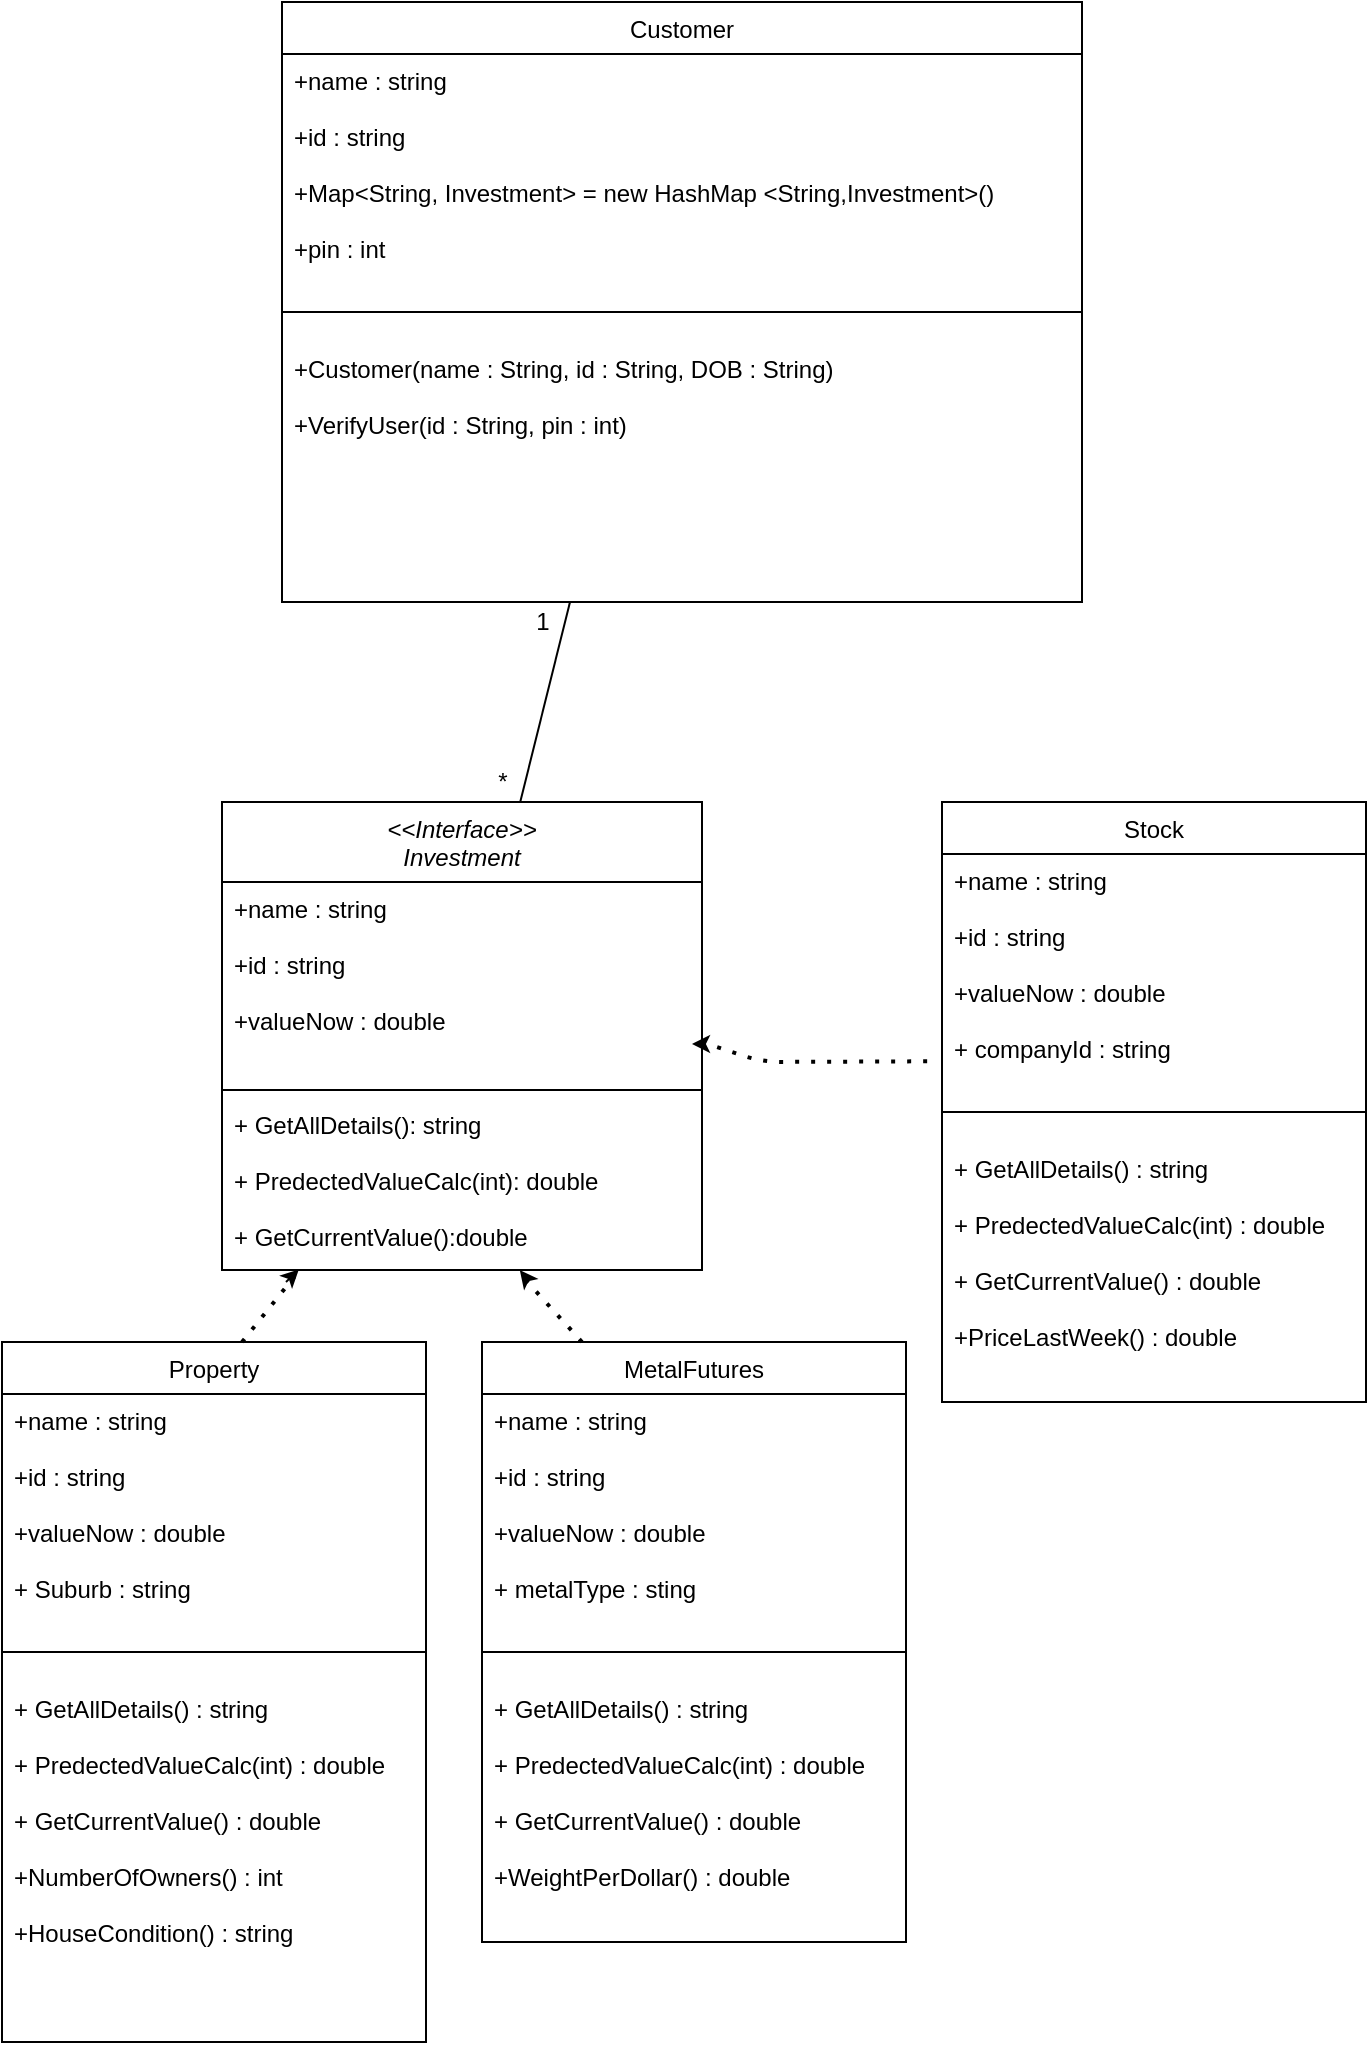 <mxfile version="14.6.9" type="github">
  <diagram id="C5RBs43oDa-KdzZeNtuy" name="Page-1">
    <mxGraphModel dx="2372" dy="1114" grid="1" gridSize="10" guides="1" tooltips="1" connect="1" arrows="1" fold="1" page="1" pageScale="1" pageWidth="827" pageHeight="1169" math="0" shadow="0">
      <root>
        <mxCell id="WIyWlLk6GJQsqaUBKTNV-0" />
        <mxCell id="WIyWlLk6GJQsqaUBKTNV-1" parent="WIyWlLk6GJQsqaUBKTNV-0" />
        <mxCell id="zkfFHV4jXpPFQw0GAbJ--0" value="&lt;&lt;Interface&gt;&gt;&#xa;Investment" style="swimlane;fontStyle=2;align=center;verticalAlign=top;childLayout=stackLayout;horizontal=1;startSize=40;horizontalStack=0;resizeParent=1;resizeLast=0;collapsible=1;marginBottom=0;rounded=0;shadow=0;strokeWidth=1;" parent="WIyWlLk6GJQsqaUBKTNV-1" vertex="1">
          <mxGeometry x="220" y="410" width="240" height="234" as="geometry">
            <mxRectangle x="230" y="140" width="160" height="26" as="alternateBounds" />
          </mxGeometry>
        </mxCell>
        <mxCell id="zkfFHV4jXpPFQw0GAbJ--2" value="+name : string&#xa;&#xa;+id : string&#xa;&#xa;+valueNow : double" style="text;align=left;verticalAlign=top;spacingLeft=4;spacingRight=4;overflow=hidden;rotatable=0;points=[[0,0.5],[1,0.5]];portConstraint=eastwest;rounded=0;shadow=0;html=0;" parent="zkfFHV4jXpPFQw0GAbJ--0" vertex="1">
          <mxGeometry y="40" width="240" height="100" as="geometry" />
        </mxCell>
        <mxCell id="402vDbEup81H-UOFlJ3d-4" value="" style="endArrow=classic;html=1;fillColor=#FFFFFF;" edge="1" parent="zkfFHV4jXpPFQw0GAbJ--0">
          <mxGeometry width="50" height="50" relative="1" as="geometry">
            <mxPoint x="240" y="121" as="sourcePoint" />
            <mxPoint x="235" y="121" as="targetPoint" />
            <Array as="points">
              <mxPoint x="240" y="121" />
            </Array>
          </mxGeometry>
        </mxCell>
        <mxCell id="zkfFHV4jXpPFQw0GAbJ--4" value="" style="line;html=1;strokeWidth=1;align=left;verticalAlign=middle;spacingTop=-1;spacingLeft=3;spacingRight=3;rotatable=0;labelPosition=right;points=[];portConstraint=eastwest;" parent="zkfFHV4jXpPFQw0GAbJ--0" vertex="1">
          <mxGeometry y="140" width="240" height="8" as="geometry" />
        </mxCell>
        <mxCell id="zkfFHV4jXpPFQw0GAbJ--5" value="+ GetAllDetails(): string&#xa;&#xa;+ PredectedValueCalc(int): double&#xa;&#xa;+ GetCurrentValue():double" style="text;align=left;verticalAlign=top;spacingLeft=4;spacingRight=4;overflow=hidden;rotatable=0;points=[[0,0.5],[1,0.5]];portConstraint=eastwest;" parent="zkfFHV4jXpPFQw0GAbJ--0" vertex="1">
          <mxGeometry y="148" width="240" height="86" as="geometry" />
        </mxCell>
        <mxCell id="zkfFHV4jXpPFQw0GAbJ--17" value="Stock" style="swimlane;fontStyle=0;align=center;verticalAlign=top;childLayout=stackLayout;horizontal=1;startSize=26;horizontalStack=0;resizeParent=1;resizeLast=0;collapsible=1;marginBottom=0;rounded=0;shadow=0;strokeWidth=1;" parent="WIyWlLk6GJQsqaUBKTNV-1" vertex="1">
          <mxGeometry x="580" y="410" width="212" height="300" as="geometry">
            <mxRectangle x="550" y="140" width="160" height="26" as="alternateBounds" />
          </mxGeometry>
        </mxCell>
        <mxCell id="zkfFHV4jXpPFQw0GAbJ--18" value="+name : string&#xa;&#xa;+id : string&#xa;&#xa;+valueNow : double&#xa;&#xa;+ companyId : string" style="text;align=left;verticalAlign=top;spacingLeft=4;spacingRight=4;overflow=hidden;rotatable=0;points=[[0,0.5],[1,0.5]];portConstraint=eastwest;" parent="zkfFHV4jXpPFQw0GAbJ--17" vertex="1">
          <mxGeometry y="26" width="212" height="114" as="geometry" />
        </mxCell>
        <mxCell id="zkfFHV4jXpPFQw0GAbJ--23" value="" style="line;html=1;strokeWidth=1;align=left;verticalAlign=middle;spacingTop=-1;spacingLeft=3;spacingRight=3;rotatable=0;labelPosition=right;points=[];portConstraint=eastwest;" parent="zkfFHV4jXpPFQw0GAbJ--17" vertex="1">
          <mxGeometry y="140" width="212" height="30" as="geometry" />
        </mxCell>
        <mxCell id="zkfFHV4jXpPFQw0GAbJ--24" value="+ GetAllDetails() : string&#xa;&#xa;+ PredectedValueCalc(int) : double&#xa;&#xa;+ GetCurrentValue() : double&#xa;&#xa;+PriceLastWeek() : double" style="text;align=left;verticalAlign=top;spacingLeft=4;spacingRight=4;overflow=hidden;rotatable=0;points=[[0,0.5],[1,0.5]];portConstraint=eastwest;" parent="zkfFHV4jXpPFQw0GAbJ--17" vertex="1">
          <mxGeometry y="170" width="212" height="130" as="geometry" />
        </mxCell>
        <mxCell id="402vDbEup81H-UOFlJ3d-3" value="" style="endArrow=none;dashed=1;html=1;dashPattern=1 3;strokeWidth=2;fillColor=#FFFFFF;entryX=-0.01;entryY=0.909;entryDx=0;entryDy=0;entryPerimeter=0;" edge="1" parent="WIyWlLk6GJQsqaUBKTNV-1" target="zkfFHV4jXpPFQw0GAbJ--18">
          <mxGeometry width="50" height="50" relative="1" as="geometry">
            <mxPoint x="460" y="530" as="sourcePoint" />
            <mxPoint x="588" y="580" as="targetPoint" />
            <Array as="points">
              <mxPoint x="490" y="540" />
            </Array>
          </mxGeometry>
        </mxCell>
        <mxCell id="402vDbEup81H-UOFlJ3d-11" value="Property" style="swimlane;fontStyle=0;align=center;verticalAlign=top;childLayout=stackLayout;horizontal=1;startSize=26;horizontalStack=0;resizeParent=1;resizeLast=0;collapsible=1;marginBottom=0;rounded=0;shadow=0;strokeWidth=1;" vertex="1" parent="WIyWlLk6GJQsqaUBKTNV-1">
          <mxGeometry x="110" y="680" width="212" height="350" as="geometry">
            <mxRectangle x="550" y="140" width="160" height="26" as="alternateBounds" />
          </mxGeometry>
        </mxCell>
        <mxCell id="402vDbEup81H-UOFlJ3d-16" value="" style="endArrow=none;dashed=1;html=1;dashPattern=1 3;strokeWidth=2;fillColor=#FFFFFF;entryX=0.163;entryY=0.996;entryDx=0;entryDy=0;entryPerimeter=0;" edge="1" parent="402vDbEup81H-UOFlJ3d-11" target="zkfFHV4jXpPFQw0GAbJ--5">
          <mxGeometry width="50" height="50" relative="1" as="geometry">
            <mxPoint x="120" as="sourcePoint" />
            <mxPoint x="140" y="-30" as="targetPoint" />
          </mxGeometry>
        </mxCell>
        <mxCell id="402vDbEup81H-UOFlJ3d-12" value="+name : string&#xa;&#xa;+id : string&#xa;&#xa;+valueNow : double&#xa;&#xa;+ Suburb : string" style="text;align=left;verticalAlign=top;spacingLeft=4;spacingRight=4;overflow=hidden;rotatable=0;points=[[0,0.5],[1,0.5]];portConstraint=eastwest;" vertex="1" parent="402vDbEup81H-UOFlJ3d-11">
          <mxGeometry y="26" width="212" height="114" as="geometry" />
        </mxCell>
        <mxCell id="402vDbEup81H-UOFlJ3d-13" value="" style="line;html=1;strokeWidth=1;align=left;verticalAlign=middle;spacingTop=-1;spacingLeft=3;spacingRight=3;rotatable=0;labelPosition=right;points=[];portConstraint=eastwest;" vertex="1" parent="402vDbEup81H-UOFlJ3d-11">
          <mxGeometry y="140" width="212" height="30" as="geometry" />
        </mxCell>
        <mxCell id="402vDbEup81H-UOFlJ3d-14" value="+ GetAllDetails() : string&#xa;&#xa;+ PredectedValueCalc(int) : double&#xa;&#xa;+ GetCurrentValue() : double&#xa;&#xa;+NumberOfOwners() : int&#xa;&#xa;+HouseCondition() : string" style="text;align=left;verticalAlign=top;spacingLeft=4;spacingRight=4;overflow=hidden;rotatable=0;points=[[0,0.5],[1,0.5]];portConstraint=eastwest;" vertex="1" parent="402vDbEup81H-UOFlJ3d-11">
          <mxGeometry y="170" width="212" height="180" as="geometry" />
        </mxCell>
        <mxCell id="402vDbEup81H-UOFlJ3d-17" value="" style="endArrow=classic;html=1;fillColor=#FFFFFF;entryX=0.16;entryY=0.997;entryDx=0;entryDy=0;entryPerimeter=0;" edge="1" parent="WIyWlLk6GJQsqaUBKTNV-1" target="zkfFHV4jXpPFQw0GAbJ--5">
          <mxGeometry width="50" height="50" relative="1" as="geometry">
            <mxPoint x="252" y="650" as="sourcePoint" />
            <mxPoint x="255" y="640" as="targetPoint" />
            <Array as="points" />
          </mxGeometry>
        </mxCell>
        <mxCell id="402vDbEup81H-UOFlJ3d-18" value="MetalFutures" style="swimlane;fontStyle=0;align=center;verticalAlign=top;childLayout=stackLayout;horizontal=1;startSize=26;horizontalStack=0;resizeParent=1;resizeLast=0;collapsible=1;marginBottom=0;rounded=0;shadow=0;strokeWidth=1;" vertex="1" parent="WIyWlLk6GJQsqaUBKTNV-1">
          <mxGeometry x="350" y="680" width="212" height="300" as="geometry">
            <mxRectangle x="550" y="140" width="160" height="26" as="alternateBounds" />
          </mxGeometry>
        </mxCell>
        <mxCell id="402vDbEup81H-UOFlJ3d-19" value="+name : string&#xa;&#xa;+id : string&#xa;&#xa;+valueNow : double&#xa;&#xa;+ metalType : sting" style="text;align=left;verticalAlign=top;spacingLeft=4;spacingRight=4;overflow=hidden;rotatable=0;points=[[0,0.5],[1,0.5]];portConstraint=eastwest;" vertex="1" parent="402vDbEup81H-UOFlJ3d-18">
          <mxGeometry y="26" width="212" height="114" as="geometry" />
        </mxCell>
        <mxCell id="402vDbEup81H-UOFlJ3d-20" value="" style="line;html=1;strokeWidth=1;align=left;verticalAlign=middle;spacingTop=-1;spacingLeft=3;spacingRight=3;rotatable=0;labelPosition=right;points=[];portConstraint=eastwest;" vertex="1" parent="402vDbEup81H-UOFlJ3d-18">
          <mxGeometry y="140" width="212" height="30" as="geometry" />
        </mxCell>
        <mxCell id="402vDbEup81H-UOFlJ3d-21" value="+ GetAllDetails() : string&#xa;&#xa;+ PredectedValueCalc(int) : double&#xa;&#xa;+ GetCurrentValue() : double&#xa;&#xa;+WeightPerDollar() : double" style="text;align=left;verticalAlign=top;spacingLeft=4;spacingRight=4;overflow=hidden;rotatable=0;points=[[0,0.5],[1,0.5]];portConstraint=eastwest;" vertex="1" parent="402vDbEup81H-UOFlJ3d-18">
          <mxGeometry y="170" width="212" height="130" as="geometry" />
        </mxCell>
        <mxCell id="402vDbEup81H-UOFlJ3d-22" value="" style="endArrow=none;dashed=1;html=1;dashPattern=1 3;strokeWidth=2;fillColor=#FFFFFF;entryX=0.621;entryY=1.023;entryDx=0;entryDy=0;entryPerimeter=0;" edge="1" parent="WIyWlLk6GJQsqaUBKTNV-1" target="zkfFHV4jXpPFQw0GAbJ--5">
          <mxGeometry width="50" height="50" relative="1" as="geometry">
            <mxPoint x="400" y="680" as="sourcePoint" />
            <mxPoint x="429.12" y="643.656" as="targetPoint" />
          </mxGeometry>
        </mxCell>
        <mxCell id="402vDbEup81H-UOFlJ3d-23" value="" style="endArrow=classic;html=1;fillColor=#FFFFFF;entryX=0.608;entryY=1.013;entryDx=0;entryDy=0;entryPerimeter=0;" edge="1" parent="WIyWlLk6GJQsqaUBKTNV-1">
          <mxGeometry width="50" height="50" relative="1" as="geometry">
            <mxPoint x="373" y="649.26" as="sourcePoint" />
            <mxPoint x="368.92" y="644.118" as="targetPoint" />
            <Array as="points" />
          </mxGeometry>
        </mxCell>
        <mxCell id="402vDbEup81H-UOFlJ3d-24" value="Customer" style="swimlane;fontStyle=0;align=center;verticalAlign=top;childLayout=stackLayout;horizontal=1;startSize=26;horizontalStack=0;resizeParent=1;resizeLast=0;collapsible=1;marginBottom=0;rounded=0;shadow=0;strokeWidth=1;" vertex="1" parent="WIyWlLk6GJQsqaUBKTNV-1">
          <mxGeometry x="250" y="10" width="400" height="300" as="geometry">
            <mxRectangle x="550" y="140" width="160" height="26" as="alternateBounds" />
          </mxGeometry>
        </mxCell>
        <mxCell id="402vDbEup81H-UOFlJ3d-25" value="+name : string&#xa;&#xa;+id : string&#xa;&#xa;+Map&lt;String, Investment&gt; = new HashMap &lt;String,Investment&gt;()&#xa;&#xa;+pin : int" style="text;align=left;verticalAlign=top;spacingLeft=4;spacingRight=4;overflow=hidden;rotatable=0;points=[[0,0.5],[1,0.5]];portConstraint=eastwest;" vertex="1" parent="402vDbEup81H-UOFlJ3d-24">
          <mxGeometry y="26" width="400" height="114" as="geometry" />
        </mxCell>
        <mxCell id="402vDbEup81H-UOFlJ3d-26" value="" style="line;html=1;strokeWidth=1;align=left;verticalAlign=middle;spacingTop=-1;spacingLeft=3;spacingRight=3;rotatable=0;labelPosition=right;points=[];portConstraint=eastwest;" vertex="1" parent="402vDbEup81H-UOFlJ3d-24">
          <mxGeometry y="140" width="400" height="30" as="geometry" />
        </mxCell>
        <mxCell id="402vDbEup81H-UOFlJ3d-27" value="+Customer(name : String, id : String, DOB : String)&#xa;&#xa;+VerifyUser(id : String, pin : int)" style="text;align=left;verticalAlign=top;spacingLeft=4;spacingRight=4;overflow=hidden;rotatable=0;points=[[0,0.5],[1,0.5]];portConstraint=eastwest;" vertex="1" parent="402vDbEup81H-UOFlJ3d-24">
          <mxGeometry y="170" width="400" height="130" as="geometry" />
        </mxCell>
        <mxCell id="402vDbEup81H-UOFlJ3d-28" value="" style="endArrow=none;html=1;fillColor=#FFFFFF;" edge="1" parent="WIyWlLk6GJQsqaUBKTNV-1" source="zkfFHV4jXpPFQw0GAbJ--0">
          <mxGeometry width="50" height="50" relative="1" as="geometry">
            <mxPoint x="360" y="430" as="sourcePoint" />
            <mxPoint x="394" y="310" as="targetPoint" />
          </mxGeometry>
        </mxCell>
        <mxCell id="402vDbEup81H-UOFlJ3d-29" value="1" style="text;html=1;align=center;verticalAlign=middle;resizable=0;points=[];autosize=1;strokeColor=none;" vertex="1" parent="WIyWlLk6GJQsqaUBKTNV-1">
          <mxGeometry x="370" y="310" width="20" height="20" as="geometry" />
        </mxCell>
        <mxCell id="402vDbEup81H-UOFlJ3d-30" value="*" style="text;html=1;align=center;verticalAlign=middle;resizable=0;points=[];autosize=1;strokeColor=none;" vertex="1" parent="WIyWlLk6GJQsqaUBKTNV-1">
          <mxGeometry x="350" y="390" width="20" height="20" as="geometry" />
        </mxCell>
      </root>
    </mxGraphModel>
  </diagram>
</mxfile>
